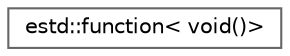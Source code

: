 digraph "Graphical Class Hierarchy"
{
 // LATEX_PDF_SIZE
  bgcolor="transparent";
  edge [fontname=Helvetica,fontsize=10,labelfontname=Helvetica,labelfontsize=10];
  node [fontname=Helvetica,fontsize=10,shape=box,height=0.2,width=0.4];
  rankdir="LR";
  Node0 [id="Node000000",label="estd::function\< void()\>",height=0.2,width=0.4,color="grey40", fillcolor="white", style="filled",URL="$d9/d1f/structestd_1_1function.html",tooltip=" "];
}
